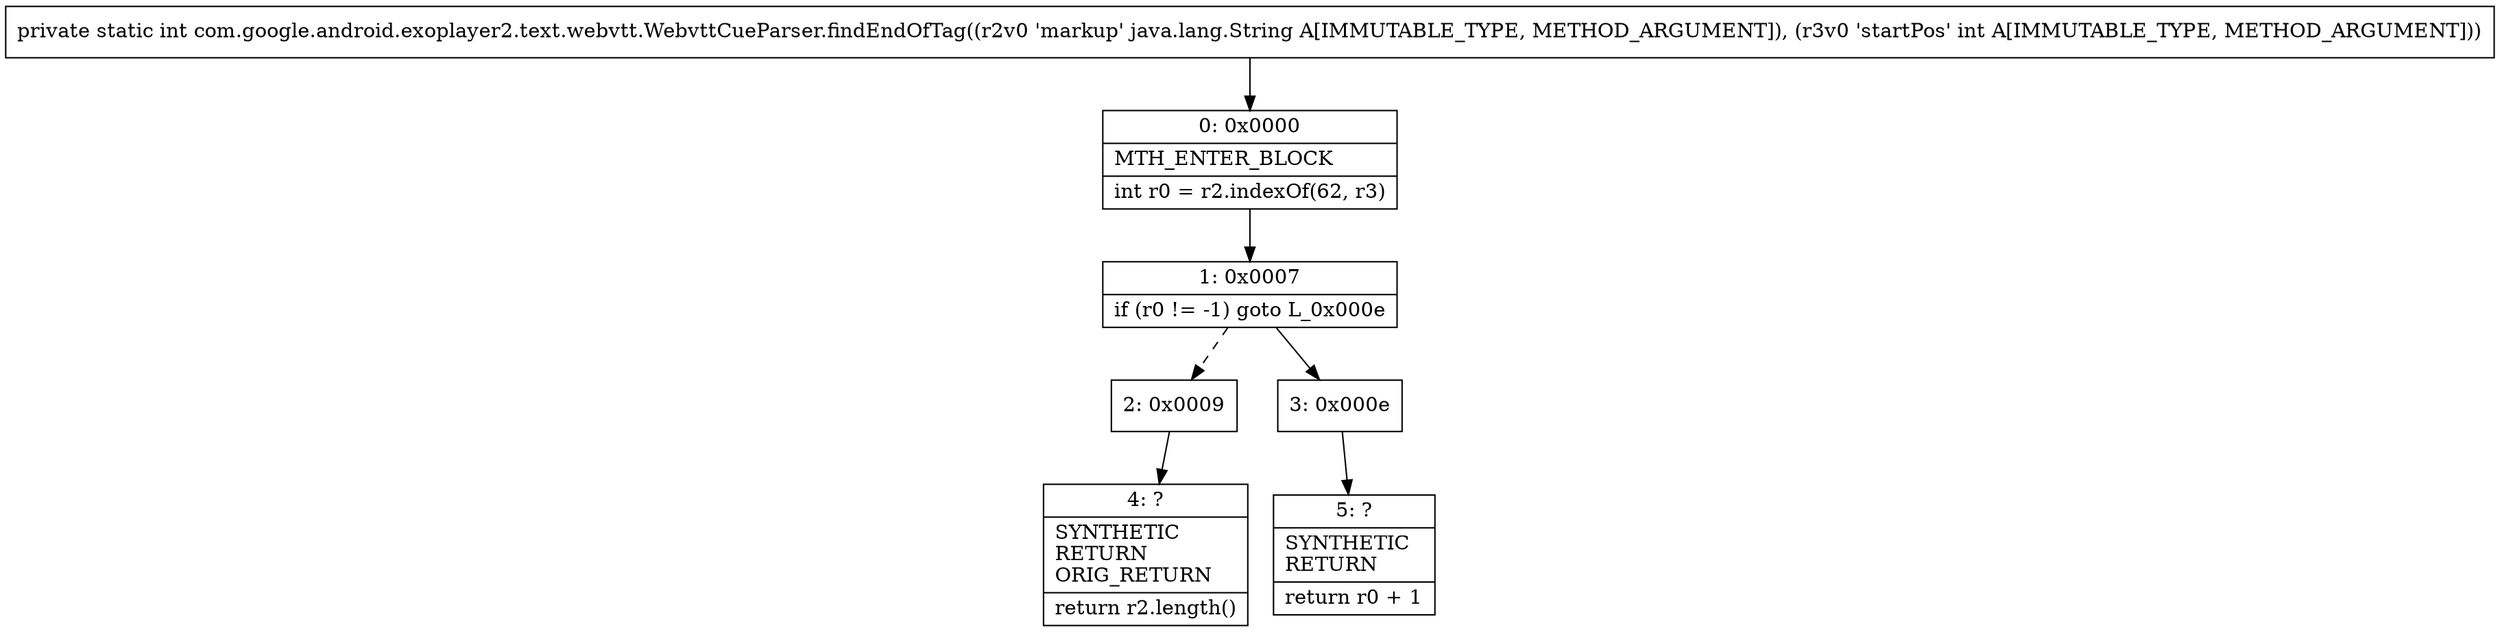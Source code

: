 digraph "CFG forcom.google.android.exoplayer2.text.webvtt.WebvttCueParser.findEndOfTag(Ljava\/lang\/String;I)I" {
Node_0 [shape=record,label="{0\:\ 0x0000|MTH_ENTER_BLOCK\l|int r0 = r2.indexOf(62, r3)\l}"];
Node_1 [shape=record,label="{1\:\ 0x0007|if (r0 != \-1) goto L_0x000e\l}"];
Node_2 [shape=record,label="{2\:\ 0x0009}"];
Node_3 [shape=record,label="{3\:\ 0x000e}"];
Node_4 [shape=record,label="{4\:\ ?|SYNTHETIC\lRETURN\lORIG_RETURN\l|return r2.length()\l}"];
Node_5 [shape=record,label="{5\:\ ?|SYNTHETIC\lRETURN\l|return r0 + 1\l}"];
MethodNode[shape=record,label="{private static int com.google.android.exoplayer2.text.webvtt.WebvttCueParser.findEndOfTag((r2v0 'markup' java.lang.String A[IMMUTABLE_TYPE, METHOD_ARGUMENT]), (r3v0 'startPos' int A[IMMUTABLE_TYPE, METHOD_ARGUMENT])) }"];
MethodNode -> Node_0;
Node_0 -> Node_1;
Node_1 -> Node_2[style=dashed];
Node_1 -> Node_3;
Node_2 -> Node_4;
Node_3 -> Node_5;
}

